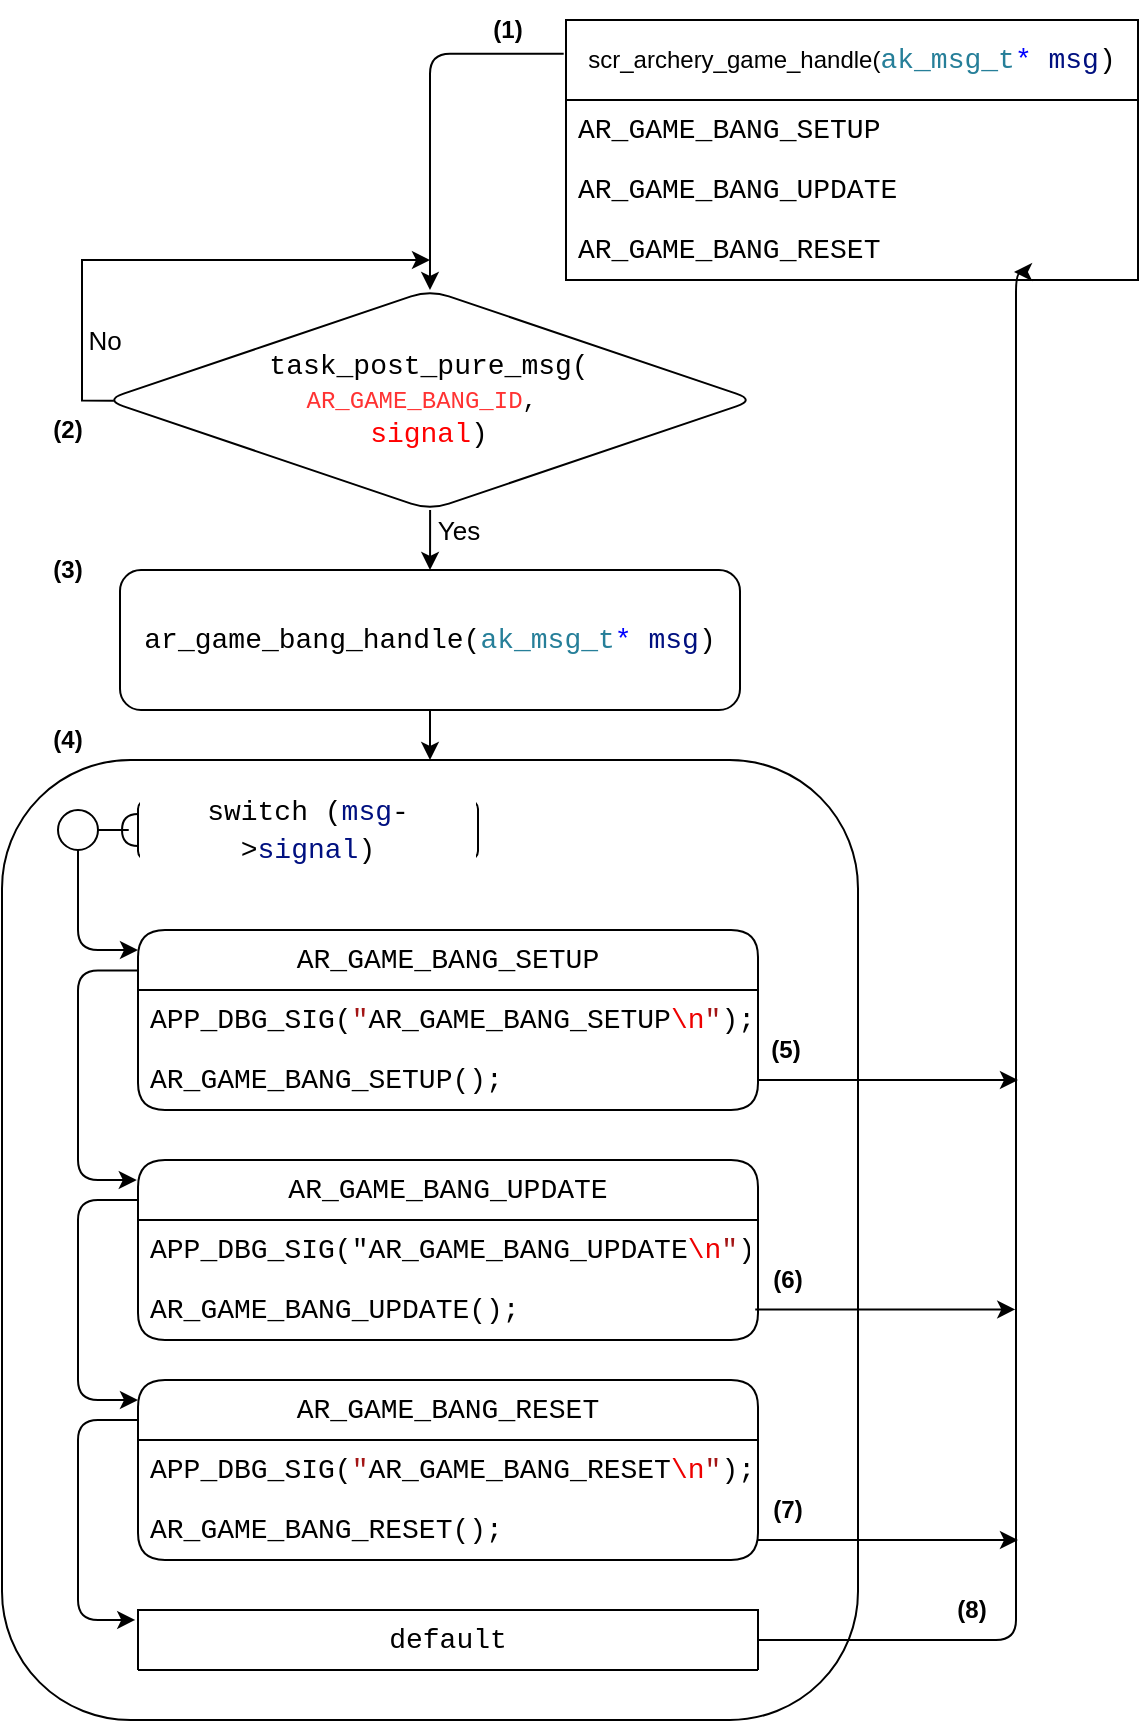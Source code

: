 <mxfile version="21.7.2" type="github" pages="2">
  <diagram name="Page-1" id="xHRpkcf7Uff5HgZ3ALfG">
    <mxGraphModel dx="1221" dy="622" grid="1" gridSize="10" guides="1" tooltips="1" connect="1" arrows="1" fold="1" page="1" pageScale="1" pageWidth="850" pageHeight="1100" math="0" shadow="0">
      <root>
        <mxCell id="0" />
        <mxCell id="1" parent="0" />
        <mxCell id="-6sIfph3jtw78D4HIJ4t-1" value="" style="edgeStyle=orthogonalEdgeStyle;rounded=1;orthogonalLoop=1;jettySize=auto;html=1;" parent="1" source="-6sIfph3jtw78D4HIJ4t-2" target="-6sIfph3jtw78D4HIJ4t-3" edge="1">
          <mxGeometry relative="1" as="geometry" />
        </mxCell>
        <mxCell id="-6sIfph3jtw78D4HIJ4t-2" value="&lt;div style=&quot;background-color: rgb(255, 255, 255); font-family: Consolas, &amp;quot;Courier New&amp;quot;, monospace; font-size: 14px; line-height: 19px;&quot;&gt;ar_game_bang_handle(&lt;span style=&quot;color: #267f99;&quot;&gt;ak_msg_t&lt;/span&gt;&lt;span style=&quot;color: #0000ff;&quot;&gt;*&lt;/span&gt; &lt;span style=&quot;color: #001080;&quot;&gt;msg&lt;/span&gt;)&lt;/div&gt;" style="rounded=1;whiteSpace=wrap;html=1;fontSize=12;glass=0;strokeWidth=1;shadow=0;" parent="1" vertex="1">
          <mxGeometry x="259" y="315" width="310" height="70" as="geometry" />
        </mxCell>
        <mxCell id="-6sIfph3jtw78D4HIJ4t-3" value="" style="rounded=1;whiteSpace=wrap;html=1;fontSize=12;glass=0;strokeWidth=1;shadow=0;" parent="1" vertex="1">
          <mxGeometry x="200" y="410" width="428" height="480" as="geometry" />
        </mxCell>
        <mxCell id="-6sIfph3jtw78D4HIJ4t-4" value="" style="edgeStyle=orthogonalEdgeStyle;rounded=1;orthogonalLoop=1;jettySize=auto;html=1;exitX=0;exitY=0.225;exitDx=0;exitDy=0;exitPerimeter=0;entryX=-0.002;entryY=0.118;entryDx=0;entryDy=0;entryPerimeter=0;" parent="1" source="-6sIfph3jtw78D4HIJ4t-5" target="-6sIfph3jtw78D4HIJ4t-8" edge="1">
          <mxGeometry relative="1" as="geometry">
            <mxPoint x="258" y="665" as="targetPoint" />
            <Array as="points">
              <mxPoint x="238" y="515" />
              <mxPoint x="238" y="620" />
              <mxPoint x="267" y="620" />
            </Array>
          </mxGeometry>
        </mxCell>
        <mxCell id="-6sIfph3jtw78D4HIJ4t-5" value="&lt;div style=&quot;background-color: rgb(255, 255, 255); font-family: Consolas, &amp;quot;Courier New&amp;quot;, monospace; font-size: 14px; line-height: 19px;&quot;&gt;&lt;div style=&quot;line-height: 19px;&quot;&gt;&lt;div style=&quot;line-height: 19px;&quot;&gt;&lt;div style=&quot;line-height: 19px;&quot;&gt;AR_GAME_BANG_SETUP&lt;/div&gt;&lt;/div&gt;&lt;/div&gt;&lt;/div&gt;" style="swimlane;fontStyle=0;childLayout=stackLayout;horizontal=1;startSize=30;horizontalStack=0;resizeParent=1;resizeParentMax=0;resizeLast=0;collapsible=1;marginBottom=0;whiteSpace=wrap;html=1;rounded=1;" parent="1" vertex="1">
          <mxGeometry x="268" y="495" width="310" height="90" as="geometry" />
        </mxCell>
        <mxCell id="-6sIfph3jtw78D4HIJ4t-6" value="&lt;div style=&quot;background-color: rgb(255, 255, 255); font-family: Consolas, &amp;quot;Courier New&amp;quot;, monospace; font-size: 14px; line-height: 19px;&quot;&gt;&lt;div style=&quot;line-height: 19px;&quot;&gt;&lt;div style=&quot;line-height: 19px;&quot;&gt;APP_DBG_SIG(&lt;span style=&quot;color: #a31515;&quot;&gt;&quot;&lt;/span&gt;AR_GAME_BANG_SETUP&lt;span style=&quot;color: rgb(238, 0, 0);&quot;&gt;\n&lt;/span&gt;&lt;span style=&quot;color: rgb(163, 21, 21);&quot;&gt;&quot;&lt;/span&gt;);&lt;br&gt;&lt;/div&gt;&lt;/div&gt;&lt;/div&gt;" style="text;strokeColor=none;fillColor=none;align=left;verticalAlign=middle;spacingLeft=4;spacingRight=4;overflow=hidden;points=[[0,0.5],[1,0.5]];portConstraint=eastwest;rotatable=0;whiteSpace=wrap;html=1;rounded=1;" parent="-6sIfph3jtw78D4HIJ4t-5" vertex="1">
          <mxGeometry y="30" width="310" height="30" as="geometry" />
        </mxCell>
        <mxCell id="-6sIfph3jtw78D4HIJ4t-7" value="&lt;div style=&quot;background-color: rgb(255, 255, 255); font-family: Consolas, &amp;quot;Courier New&amp;quot;, monospace; font-size: 14px; line-height: 19px;&quot;&gt;&lt;div style=&quot;line-height: 19px;&quot;&gt;&lt;div style=&quot;line-height: 19px;&quot;&gt;&lt;div style=&quot;line-height: 19px;&quot;&gt;&lt;div style=&quot;line-height: 19px;&quot;&gt;AR_GAME_BANG_SETUP();&lt;/div&gt;&lt;/div&gt;&lt;/div&gt;&lt;/div&gt;&lt;/div&gt;" style="text;strokeColor=none;fillColor=none;align=left;verticalAlign=middle;spacingLeft=4;spacingRight=4;overflow=hidden;points=[[0,0.5],[1,0.5]];portConstraint=eastwest;rotatable=0;whiteSpace=wrap;html=1;rounded=1;" parent="-6sIfph3jtw78D4HIJ4t-5" vertex="1">
          <mxGeometry y="60" width="310" height="30" as="geometry" />
        </mxCell>
        <mxCell id="-6sIfph3jtw78D4HIJ4t-8" value="&lt;div style=&quot;background-color: rgb(255, 255, 255); font-family: Consolas, &amp;quot;Courier New&amp;quot;, monospace; font-size: 14px; line-height: 19px;&quot;&gt;&lt;div style=&quot;line-height: 19px;&quot;&gt;&lt;div style=&quot;line-height: 19px;&quot;&gt;&lt;div style=&quot;line-height: 19px;&quot;&gt;AR_GAME_BANG_UPDATE&lt;/div&gt;&lt;/div&gt;&lt;/div&gt;&lt;/div&gt;" style="swimlane;fontStyle=0;childLayout=stackLayout;horizontal=1;startSize=30;horizontalStack=0;resizeParent=1;resizeParentMax=0;resizeLast=0;collapsible=1;marginBottom=0;whiteSpace=wrap;html=1;rounded=1;" parent="1" vertex="1">
          <mxGeometry x="268" y="610" width="310" height="90" as="geometry" />
        </mxCell>
        <mxCell id="-6sIfph3jtw78D4HIJ4t-9" value="&lt;div style=&quot;background-color: rgb(255, 255, 255); font-family: Consolas, &amp;quot;Courier New&amp;quot;, monospace; font-size: 14px; line-height: 19px;&quot;&gt;&lt;div style=&quot;line-height: 19px;&quot;&gt;&lt;div style=&quot;line-height: 19px;&quot;&gt;&lt;div style=&quot;line-height: 19px;&quot;&gt;APP_DBG_SIG(&quot;AR_GAME_BANG_UPDATE&lt;span style=&quot;border-color: var(--border-color); color: rgb(238, 0, 0);&quot;&gt;\n&lt;/span&gt;&lt;span style=&quot;border-color: var(--border-color); color: rgb(163, 21, 21);&quot;&gt;&quot;&lt;/span&gt;);&lt;br&gt;&lt;/div&gt;&lt;/div&gt;&lt;/div&gt;&lt;/div&gt;" style="text;strokeColor=none;fillColor=none;align=left;verticalAlign=middle;spacingLeft=4;spacingRight=4;overflow=hidden;points=[[0,0.5],[1,0.5]];portConstraint=eastwest;rotatable=0;whiteSpace=wrap;html=1;rounded=1;" parent="-6sIfph3jtw78D4HIJ4t-8" vertex="1">
          <mxGeometry y="30" width="310" height="30" as="geometry" />
        </mxCell>
        <mxCell id="-6sIfph3jtw78D4HIJ4t-10" value="&lt;div style=&quot;background-color: rgb(255, 255, 255); font-family: Consolas, &amp;quot;Courier New&amp;quot;, monospace; font-size: 14px; line-height: 19px;&quot;&gt;&lt;div style=&quot;line-height: 19px;&quot;&gt;&lt;div style=&quot;line-height: 19px;&quot;&gt;&lt;div style=&quot;line-height: 19px;&quot;&gt;&lt;div style=&quot;line-height: 19px;&quot;&gt;&lt;div style=&quot;line-height: 19px;&quot;&gt;&lt;div style=&quot;line-height: 19px;&quot;&gt;AR_GAME_BANG_UPDATE();&lt;/div&gt;&lt;/div&gt;&lt;/div&gt;&lt;/div&gt;&lt;/div&gt;&lt;/div&gt;&lt;/div&gt;" style="text;strokeColor=none;fillColor=none;align=left;verticalAlign=middle;spacingLeft=4;spacingRight=4;overflow=hidden;points=[[0,0.5],[1,0.5]];portConstraint=eastwest;rotatable=0;whiteSpace=wrap;html=1;rounded=1;" parent="-6sIfph3jtw78D4HIJ4t-8" vertex="1">
          <mxGeometry y="60" width="310" height="30" as="geometry" />
        </mxCell>
        <mxCell id="-6sIfph3jtw78D4HIJ4t-11" value="&lt;div style=&quot;background-color: rgb(255, 255, 255); font-family: Consolas, &amp;quot;Courier New&amp;quot;, monospace; font-size: 14px; line-height: 19px;&quot;&gt;&lt;div style=&quot;line-height: 19px;&quot;&gt;&lt;div style=&quot;line-height: 19px;&quot;&gt;&lt;div style=&quot;line-height: 19px;&quot;&gt;&lt;div style=&quot;line-height: 19px;&quot;&gt;&lt;div style=&quot;line-height: 19px;&quot;&gt;AR_GAME_BANG_RESET&lt;/div&gt;&lt;/div&gt;&lt;/div&gt;&lt;/div&gt;&lt;/div&gt;&lt;/div&gt;" style="swimlane;fontStyle=0;childLayout=stackLayout;horizontal=1;startSize=30;horizontalStack=0;resizeParent=1;resizeParentMax=0;resizeLast=0;collapsible=1;marginBottom=0;whiteSpace=wrap;html=1;rounded=1;" parent="1" vertex="1">
          <mxGeometry x="268" y="720" width="310" height="90" as="geometry" />
        </mxCell>
        <mxCell id="-6sIfph3jtw78D4HIJ4t-12" value="&lt;div style=&quot;background-color: rgb(255, 255, 255); font-family: Consolas, &amp;quot;Courier New&amp;quot;, monospace; font-size: 14px; line-height: 19px;&quot;&gt;&lt;div style=&quot;line-height: 19px;&quot;&gt;&lt;div style=&quot;line-height: 19px;&quot;&gt;&lt;div style=&quot;line-height: 19px;&quot;&gt;APP_DBG_SIG(&lt;span style=&quot;color: #a31515;&quot;&gt;&quot;&lt;/span&gt;AR_GAME_BANG_RESET&lt;span style=&quot;color: rgb(238, 0, 0);&quot;&gt;\n&lt;/span&gt;&lt;span style=&quot;color: rgb(163, 21, 21);&quot;&gt;&quot;&lt;/span&gt;);&lt;br&gt;&lt;/div&gt;&lt;/div&gt;&lt;/div&gt;&lt;/div&gt;" style="text;strokeColor=none;fillColor=none;align=left;verticalAlign=middle;spacingLeft=4;spacingRight=4;overflow=hidden;points=[[0,0.5],[1,0.5]];portConstraint=eastwest;rotatable=0;whiteSpace=wrap;html=1;rounded=1;" parent="-6sIfph3jtw78D4HIJ4t-11" vertex="1">
          <mxGeometry y="30" width="310" height="30" as="geometry" />
        </mxCell>
        <mxCell id="-6sIfph3jtw78D4HIJ4t-13" value="&lt;div style=&quot;background-color: rgb(255, 255, 255); font-family: Consolas, &amp;quot;Courier New&amp;quot;, monospace; font-size: 14px; line-height: 19px;&quot;&gt;&lt;div style=&quot;line-height: 19px;&quot;&gt;&lt;div style=&quot;line-height: 19px;&quot;&gt;&lt;div style=&quot;line-height: 19px;&quot;&gt;&lt;div style=&quot;line-height: 19px;&quot;&gt;AR_GAME_BANG_RESET();&lt;/div&gt;&lt;/div&gt;&lt;/div&gt;&lt;/div&gt;&lt;/div&gt;" style="text;strokeColor=none;fillColor=none;align=left;verticalAlign=middle;spacingLeft=4;spacingRight=4;overflow=hidden;points=[[0,0.5],[1,0.5]];portConstraint=eastwest;rotatable=0;whiteSpace=wrap;html=1;rounded=1;" parent="-6sIfph3jtw78D4HIJ4t-11" vertex="1">
          <mxGeometry y="60" width="310" height="30" as="geometry" />
        </mxCell>
        <mxCell id="-6sIfph3jtw78D4HIJ4t-17" value="" style="edgeStyle=orthogonalEdgeStyle;rounded=1;orthogonalLoop=1;jettySize=auto;html=1;" parent="1" source="-6sIfph3jtw78D4HIJ4t-33" target="-6sIfph3jtw78D4HIJ4t-2" edge="1">
          <mxGeometry relative="1" as="geometry" />
        </mxCell>
        <mxCell id="-6sIfph3jtw78D4HIJ4t-18" value="&lt;font style=&quot;font-size: 13px;&quot;&gt;Yes&lt;/font&gt;" style="edgeLabel;html=1;align=center;verticalAlign=middle;resizable=0;points=[];rounded=1;" parent="-6sIfph3jtw78D4HIJ4t-17" vertex="1" connectable="0">
          <mxGeometry x="-0.072" y="1" relative="1" as="geometry">
            <mxPoint x="13" y="-4" as="offset" />
          </mxGeometry>
        </mxCell>
        <mxCell id="-6sIfph3jtw78D4HIJ4t-19" value="" style="edgeStyle=orthogonalEdgeStyle;rounded=1;orthogonalLoop=1;jettySize=auto;html=1;endArrow=halfCircle;endFill=0;" parent="1" source="-6sIfph3jtw78D4HIJ4t-21" target="-6sIfph3jtw78D4HIJ4t-22" edge="1">
          <mxGeometry relative="1" as="geometry" />
        </mxCell>
        <mxCell id="-6sIfph3jtw78D4HIJ4t-20" value="" style="edgeStyle=orthogonalEdgeStyle;rounded=1;orthogonalLoop=1;jettySize=auto;html=1;" parent="1" source="-6sIfph3jtw78D4HIJ4t-21" edge="1">
          <mxGeometry relative="1" as="geometry">
            <mxPoint x="268" y="505" as="targetPoint" />
            <Array as="points">
              <mxPoint x="238" y="505" />
            </Array>
          </mxGeometry>
        </mxCell>
        <mxCell id="-6sIfph3jtw78D4HIJ4t-21" value="" style="ellipse;whiteSpace=wrap;html=1;rounded=1;" parent="1" vertex="1">
          <mxGeometry x="228" y="435" width="20" height="20" as="geometry" />
        </mxCell>
        <mxCell id="-6sIfph3jtw78D4HIJ4t-22" value="&lt;div style=&quot;background-color: rgb(255, 255, 255); font-family: Consolas, &amp;quot;Courier New&amp;quot;, monospace; font-size: 14px; line-height: 19px;&quot;&gt;switch (&lt;span style=&quot;color: #001080;&quot;&gt;msg&lt;/span&gt;-&amp;gt;&lt;font color=&quot;#001080&quot;&gt;signal&lt;/font&gt;)&lt;/div&gt;" style="whiteSpace=wrap;html=1;rounded=1;" parent="1" vertex="1">
          <mxGeometry x="268" y="430" width="170" height="30" as="geometry" />
        </mxCell>
        <mxCell id="-6sIfph3jtw78D4HIJ4t-23" value="" style="edgeStyle=orthogonalEdgeStyle;rounded=1;orthogonalLoop=1;jettySize=auto;html=1;entryX=0;entryY=0.116;entryDx=0;entryDy=0;entryPerimeter=0;" parent="1" target="-6sIfph3jtw78D4HIJ4t-11" edge="1">
          <mxGeometry relative="1" as="geometry">
            <mxPoint x="268" y="630" as="sourcePoint" />
            <mxPoint x="248" y="735" as="targetPoint" />
            <Array as="points">
              <mxPoint x="238" y="630" />
              <mxPoint x="238" y="730" />
              <mxPoint x="268" y="730" />
            </Array>
          </mxGeometry>
        </mxCell>
        <mxCell id="-6sIfph3jtw78D4HIJ4t-24" value="" style="edgeStyle=orthogonalEdgeStyle;rounded=1;orthogonalLoop=1;jettySize=auto;html=1;entryX=0;entryY=0.111;entryDx=0;entryDy=0;entryPerimeter=0;exitX=0;exitY=0.222;exitDx=0;exitDy=0;exitPerimeter=0;" parent="1" source="-6sIfph3jtw78D4HIJ4t-11" edge="1">
          <mxGeometry relative="1" as="geometry">
            <mxPoint x="258" y="745" as="sourcePoint" />
            <mxPoint x="266.62" y="839.99" as="targetPoint" />
            <Array as="points">
              <mxPoint x="238" y="740" />
              <mxPoint x="238" y="840" />
            </Array>
          </mxGeometry>
        </mxCell>
        <mxCell id="-6sIfph3jtw78D4HIJ4t-26" value="" style="edgeStyle=orthogonalEdgeStyle;rounded=1;orthogonalLoop=1;jettySize=auto;html=1;" parent="1" source="-6sIfph3jtw78D4HIJ4t-27" edge="1">
          <mxGeometry relative="1" as="geometry">
            <mxPoint x="706" y="166" as="targetPoint" />
            <Array as="points">
              <mxPoint x="707" y="850" />
              <mxPoint x="707" y="166" />
            </Array>
          </mxGeometry>
        </mxCell>
        <mxCell id="-6sIfph3jtw78D4HIJ4t-27" value="&lt;div style=&quot;background-color: rgb(255, 255, 255); font-family: Consolas, &amp;quot;Courier New&amp;quot;, monospace; font-size: 14px; line-height: 19px;&quot;&gt;&lt;div style=&quot;line-height: 19px;&quot;&gt;&lt;div style=&quot;line-height: 19px;&quot;&gt;&lt;div style=&quot;line-height: 19px;&quot;&gt;&lt;div style=&quot;line-height: 19px;&quot;&gt;default&lt;/div&gt;&lt;/div&gt;&lt;/div&gt;&lt;/div&gt;&lt;/div&gt;" style="swimlane;fontStyle=0;childLayout=stackLayout;horizontal=1;startSize=30;horizontalStack=0;resizeParent=1;resizeParentMax=0;resizeLast=0;collapsible=1;marginBottom=0;whiteSpace=wrap;html=1;rounded=1;" parent="1" vertex="1">
          <mxGeometry x="268" y="835" width="310" height="30" as="geometry" />
        </mxCell>
        <mxCell id="-6sIfph3jtw78D4HIJ4t-28" value="" style="edgeStyle=orthogonalEdgeStyle;rounded=1;orthogonalLoop=1;jettySize=auto;html=1;entryX=0.5;entryY=0;entryDx=0;entryDy=0;exitX=-0.004;exitY=0.13;exitDx=0;exitDy=0;exitPerimeter=0;" parent="1" source="-6sIfph3jtw78D4HIJ4t-42" target="-6sIfph3jtw78D4HIJ4t-33" edge="1">
          <mxGeometry relative="1" as="geometry">
            <mxPoint x="414" y="185" as="targetPoint" />
            <Array as="points">
              <mxPoint x="414" y="57" />
            </Array>
            <mxPoint x="482.0" y="135" as="sourcePoint" />
          </mxGeometry>
        </mxCell>
        <mxCell id="-6sIfph3jtw78D4HIJ4t-30" value="" style="edgeStyle=orthogonalEdgeStyle;rounded=1;orthogonalLoop=1;jettySize=auto;html=1;" parent="1" edge="1">
          <mxGeometry relative="1" as="geometry">
            <mxPoint x="578" y="800" as="sourcePoint" />
            <mxPoint x="708" y="800" as="targetPoint" />
          </mxGeometry>
        </mxCell>
        <mxCell id="-6sIfph3jtw78D4HIJ4t-31" value="" style="edgeStyle=orthogonalEdgeStyle;rounded=1;orthogonalLoop=1;jettySize=auto;html=1;" parent="1" edge="1">
          <mxGeometry relative="1" as="geometry">
            <mxPoint x="576.62" y="684.7" as="sourcePoint" />
            <mxPoint x="706.62" y="684.7" as="targetPoint" />
          </mxGeometry>
        </mxCell>
        <mxCell id="-6sIfph3jtw78D4HIJ4t-32" value="" style="edgeStyle=orthogonalEdgeStyle;rounded=1;orthogonalLoop=1;jettySize=auto;html=1;" parent="1" edge="1">
          <mxGeometry relative="1" as="geometry">
            <mxPoint x="578" y="570" as="sourcePoint" />
            <mxPoint x="708" y="570" as="targetPoint" />
          </mxGeometry>
        </mxCell>
        <mxCell id="9JIdeTizDSZwDx-kKCjr-2" value="" style="edgeStyle=orthogonalEdgeStyle;rounded=0;orthogonalLoop=1;jettySize=auto;html=1;exitX=0.014;exitY=0.503;exitDx=0;exitDy=0;exitPerimeter=0;" parent="1" source="-6sIfph3jtw78D4HIJ4t-33" edge="1">
          <mxGeometry relative="1" as="geometry">
            <mxPoint x="414" y="160" as="targetPoint" />
            <Array as="points">
              <mxPoint x="240" y="230" />
              <mxPoint x="240" y="160" />
            </Array>
          </mxGeometry>
        </mxCell>
        <mxCell id="9JIdeTizDSZwDx-kKCjr-3" value="&lt;font style=&quot;font-size: 13px;&quot;&gt;No&lt;/font&gt;" style="edgeLabel;html=1;align=center;verticalAlign=middle;resizable=0;points=[];" parent="9JIdeTizDSZwDx-kKCjr-2" vertex="1" connectable="0">
          <mxGeometry x="-0.696" y="-1" relative="1" as="geometry">
            <mxPoint x="10" y="-7" as="offset" />
          </mxGeometry>
        </mxCell>
        <mxCell id="-6sIfph3jtw78D4HIJ4t-33" value="&lt;div style=&quot;background-color: rgb(255, 255, 255); font-family: Consolas, &amp;quot;Courier New&amp;quot;, monospace; font-size: 14px; line-height: 19px;&quot;&gt;task_post_pure_msg(&lt;/div&gt;&lt;span style=&quot;background-color: rgb(255, 255, 255);&quot;&gt;&lt;font face=&quot;Consolas, Courier New, monospace&quot; color=&quot;#ff3333&quot;&gt;AR_GAME_BANG_ID&lt;/font&gt;&lt;font face=&quot;Consolas, Courier New, monospace&quot;&gt;,&amp;nbsp;&lt;/font&gt;&lt;/span&gt;&lt;font face=&quot;Consolas, Courier New, monospace&quot; color=&quot;#ff3333&quot;&gt;&lt;br&gt;&lt;/font&gt;&lt;div style=&quot;background-color: rgb(255, 255, 255); font-family: Consolas, &amp;quot;Courier New&amp;quot;, monospace; font-size: 14px; line-height: 19px;&quot;&gt;&lt;font color=&quot;#ff0000&quot;&gt;signal&lt;/font&gt;)&lt;/div&gt;" style="rhombus;whiteSpace=wrap;html=1;rounded=1;" parent="1" vertex="1">
          <mxGeometry x="251.37" y="175" width="325.25" height="110" as="geometry" />
        </mxCell>
        <mxCell id="-6sIfph3jtw78D4HIJ4t-35" value="&lt;b&gt;(1)&lt;/b&gt;" style="text;html=1;strokeColor=none;fillColor=none;align=center;verticalAlign=middle;whiteSpace=wrap;rounded=0;" parent="1" vertex="1">
          <mxGeometry x="438" y="30" width="30" height="30" as="geometry" />
        </mxCell>
        <mxCell id="-6sIfph3jtw78D4HIJ4t-36" value="&lt;b&gt;(2)&lt;/b&gt;" style="text;html=1;strokeColor=none;fillColor=none;align=center;verticalAlign=middle;whiteSpace=wrap;rounded=0;" parent="1" vertex="1">
          <mxGeometry x="218" y="230" width="30" height="30" as="geometry" />
        </mxCell>
        <mxCell id="-6sIfph3jtw78D4HIJ4t-37" value="&lt;b&gt;(5)&lt;/b&gt;" style="text;html=1;strokeColor=none;fillColor=none;align=center;verticalAlign=middle;whiteSpace=wrap;rounded=0;" parent="1" vertex="1">
          <mxGeometry x="576.62" y="540" width="30" height="30" as="geometry" />
        </mxCell>
        <mxCell id="-6sIfph3jtw78D4HIJ4t-38" value="&lt;b&gt;(6)&lt;/b&gt;" style="text;html=1;strokeColor=none;fillColor=none;align=center;verticalAlign=middle;whiteSpace=wrap;rounded=0;" parent="1" vertex="1">
          <mxGeometry x="578" y="650" width="30" height="40" as="geometry" />
        </mxCell>
        <mxCell id="-6sIfph3jtw78D4HIJ4t-39" value="&lt;b&gt;(7)&lt;/b&gt;" style="text;html=1;strokeColor=none;fillColor=none;align=center;verticalAlign=middle;whiteSpace=wrap;rounded=0;" parent="1" vertex="1">
          <mxGeometry x="578" y="770" width="30" height="30" as="geometry" />
        </mxCell>
        <mxCell id="-6sIfph3jtw78D4HIJ4t-41" value="&lt;b&gt;(8)&lt;/b&gt;" style="text;html=1;strokeColor=none;fillColor=none;align=center;verticalAlign=middle;whiteSpace=wrap;rounded=0;" parent="1" vertex="1">
          <mxGeometry x="670" y="820" width="30" height="30" as="geometry" />
        </mxCell>
        <mxCell id="-6sIfph3jtw78D4HIJ4t-42" value="scr_archery_game_handle(&lt;span style=&quot;border-color: var(--border-color); font-family: Consolas, &amp;quot;Courier New&amp;quot;, monospace; font-size: 14px; color: rgb(38, 127, 153);&quot;&gt;ak_msg_t&lt;/span&gt;&lt;span style=&quot;border-color: var(--border-color); font-family: Consolas, &amp;quot;Courier New&amp;quot;, monospace; font-size: 14px; color: rgb(0, 0, 255);&quot;&gt;*&lt;/span&gt;&lt;span style=&quot;font-family: Consolas, &amp;quot;Courier New&amp;quot;, monospace; font-size: 14px; background-color: rgb(255, 255, 255);&quot;&gt;&amp;nbsp;&lt;/span&gt;&lt;span style=&quot;border-color: var(--border-color); font-family: Consolas, &amp;quot;Courier New&amp;quot;, monospace; font-size: 14px; color: rgb(0, 16, 128);&quot;&gt;msg&lt;/span&gt;&lt;span style=&quot;font-family: Consolas, &amp;quot;Courier New&amp;quot;, monospace; font-size: 14px; background-color: rgb(255, 255, 255);&quot;&gt;)&lt;/span&gt;" style="swimlane;fontStyle=0;childLayout=stackLayout;horizontal=1;startSize=40;horizontalStack=0;resizeParent=1;resizeParentMax=0;resizeLast=0;collapsible=1;marginBottom=0;whiteSpace=wrap;html=1;" parent="1" vertex="1">
          <mxGeometry x="482" y="40" width="286" height="130" as="geometry" />
        </mxCell>
        <mxCell id="-6sIfph3jtw78D4HIJ4t-43" value="&lt;div style=&quot;background-color: rgb(255, 255, 255); font-family: Consolas, &amp;quot;Courier New&amp;quot;, monospace; font-size: 14px; line-height: 19px;&quot;&gt;&lt;div style=&quot;line-height: 19px;&quot;&gt;&lt;div style=&quot;line-height: 19px;&quot;&gt;AR_GAME_BANG_SETUP&lt;/div&gt;&lt;/div&gt;&lt;/div&gt;" style="text;strokeColor=none;fillColor=none;align=left;verticalAlign=middle;spacingLeft=4;spacingRight=4;overflow=hidden;points=[[0,0.5],[1,0.5]];portConstraint=eastwest;rotatable=0;whiteSpace=wrap;html=1;" parent="-6sIfph3jtw78D4HIJ4t-42" vertex="1">
          <mxGeometry y="40" width="286" height="30" as="geometry" />
        </mxCell>
        <mxCell id="-6sIfph3jtw78D4HIJ4t-44" value="&lt;div style=&quot;background-color: rgb(255, 255, 255); font-family: Consolas, &amp;quot;Courier New&amp;quot;, monospace; font-size: 14px; line-height: 19px;&quot;&gt;&lt;div style=&quot;line-height: 19px;&quot;&gt;&lt;div style=&quot;line-height: 19px;&quot;&gt;AR_GAME_BANG_UPDATE&lt;/div&gt;&lt;/div&gt;&lt;/div&gt;" style="text;strokeColor=none;fillColor=none;align=left;verticalAlign=middle;spacingLeft=4;spacingRight=4;overflow=hidden;points=[[0,0.5],[1,0.5]];portConstraint=eastwest;rotatable=0;whiteSpace=wrap;html=1;" parent="-6sIfph3jtw78D4HIJ4t-42" vertex="1">
          <mxGeometry y="70" width="286" height="30" as="geometry" />
        </mxCell>
        <mxCell id="-6sIfph3jtw78D4HIJ4t-45" value="&lt;div style=&quot;background-color: rgb(255, 255, 255); font-family: Consolas, &amp;quot;Courier New&amp;quot;, monospace; font-size: 14px; line-height: 19px;&quot;&gt;&lt;div style=&quot;line-height: 19px;&quot;&gt;&lt;div style=&quot;line-height: 19px;&quot;&gt;AR_GAME_BANG_RESET&lt;/div&gt;&lt;/div&gt;&lt;/div&gt;" style="text;strokeColor=none;fillColor=none;align=left;verticalAlign=middle;spacingLeft=4;spacingRight=4;overflow=hidden;points=[[0,0.5],[1,0.5]];portConstraint=eastwest;rotatable=0;whiteSpace=wrap;html=1;" parent="-6sIfph3jtw78D4HIJ4t-42" vertex="1">
          <mxGeometry y="100" width="286" height="30" as="geometry" />
        </mxCell>
        <mxCell id="-6sIfph3jtw78D4HIJ4t-49" value="&lt;b&gt;(3)&lt;/b&gt;" style="text;html=1;strokeColor=none;fillColor=none;align=center;verticalAlign=middle;whiteSpace=wrap;rounded=0;" parent="1" vertex="1">
          <mxGeometry x="218" y="300" width="30" height="30" as="geometry" />
        </mxCell>
        <mxCell id="-6sIfph3jtw78D4HIJ4t-50" value="&lt;b&gt;(4)&lt;/b&gt;" style="text;html=1;strokeColor=none;fillColor=none;align=center;verticalAlign=middle;whiteSpace=wrap;rounded=0;" parent="1" vertex="1">
          <mxGeometry x="218" y="385" width="30" height="30" as="geometry" />
        </mxCell>
      </root>
    </mxGraphModel>
  </diagram>
  <diagram id="lXYzbQ0ZiLitJwI8jhkV" name="Page-2">
    <mxGraphModel dx="1062" dy="541" grid="1" gridSize="10" guides="1" tooltips="1" connect="1" arrows="1" fold="1" page="1" pageScale="1" pageWidth="850" pageHeight="1100" math="0" shadow="0">
      <root>
        <mxCell id="0" />
        <mxCell id="1" parent="0" />
        <mxCell id="F0FLhUqB4uhM1HBdTK7A-1" value="Screen" style="rounded=1;whiteSpace=wrap;html=1;" parent="1" vertex="1">
          <mxGeometry x="399" y="80" width="80" height="40" as="geometry" />
        </mxCell>
        <mxCell id="F0FLhUqB4uhM1HBdTK7A-2" value="Meteoroid" style="rounded=1;whiteSpace=wrap;html=1;" parent="1" vertex="1">
          <mxGeometry x="79" y="80" width="80" height="40" as="geometry" />
        </mxCell>
        <mxCell id="F0FLhUqB4uhM1HBdTK7A-3" value="Bang" style="rounded=1;whiteSpace=wrap;html=1;" parent="1" vertex="1">
          <mxGeometry x="599" y="80" width="80" height="40" as="geometry" />
        </mxCell>
        <mxCell id="F0FLhUqB4uhM1HBdTK7A-6" value="" style="endArrow=none;dashed=1;html=1;rounded=0;entryX=0.5;entryY=1;entryDx=0;entryDy=0;" parent="1" source="F0FLhUqB4uhM1HBdTK7A-12" target="F0FLhUqB4uhM1HBdTK7A-3" edge="1">
          <mxGeometry width="50" height="50" relative="1" as="geometry">
            <mxPoint x="639" y="490" as="sourcePoint" />
            <mxPoint x="639" y="130" as="targetPoint" />
          </mxGeometry>
        </mxCell>
        <mxCell id="F0FLhUqB4uhM1HBdTK7A-7" value="" style="edgeStyle=orthogonalEdgeStyle;rounded=0;orthogonalLoop=1;jettySize=auto;html=1;entryX=0;entryY=0;entryDx=0;entryDy=0;" parent="1" target="F0FLhUqB4uhM1HBdTK7A-12" edge="1">
          <mxGeometry relative="1" as="geometry">
            <mxPoint x="444.11" y="160" as="sourcePoint" />
            <mxPoint x="529.11" y="310.0" as="targetPoint" />
            <Array as="points">
              <mxPoint x="489.11" y="160" />
              <mxPoint x="489.11" y="160" />
            </Array>
          </mxGeometry>
        </mxCell>
        <mxCell id="F0FLhUqB4uhM1HBdTK7A-8" value="AR_GAME_BANG_SETUP" style="edgeLabel;html=1;align=center;verticalAlign=middle;resizable=0;points=[];" parent="F0FLhUqB4uhM1HBdTK7A-7" vertex="1" connectable="0">
          <mxGeometry x="-0.034" y="-2" relative="1" as="geometry">
            <mxPoint x="8" y="-12" as="offset" />
          </mxGeometry>
        </mxCell>
        <mxCell id="F0FLhUqB4uhM1HBdTK7A-10" value="" style="endArrow=none;dashed=1;html=1;rounded=0;entryX=0.5;entryY=1;entryDx=0;entryDy=0;exitX=0.5;exitY=0;exitDx=0;exitDy=0;" parent="1" target="F0FLhUqB4uhM1HBdTK7A-12" edge="1" source="F0FLhUqB4uhM1HBdTK7A-38">
          <mxGeometry width="50" height="50" relative="1" as="geometry">
            <mxPoint x="639" y="480" as="sourcePoint" />
            <mxPoint x="639" y="120" as="targetPoint" />
          </mxGeometry>
        </mxCell>
        <mxCell id="F0FLhUqB4uhM1HBdTK7A-12" value="" style="rounded=0;whiteSpace=wrap;html=1;" parent="1" vertex="1">
          <mxGeometry x="634.11" y="160" width="10" height="20" as="geometry" />
        </mxCell>
        <mxCell id="F0FLhUqB4uhM1HBdTK7A-13" value="" style="endArrow=none;dashed=1;html=1;rounded=0;entryX=0.5;entryY=1;entryDx=0;entryDy=0;" parent="1" target="F0FLhUqB4uhM1HBdTK7A-14" edge="1">
          <mxGeometry width="50" height="50" relative="1" as="geometry">
            <mxPoint x="119" y="560" as="sourcePoint" />
            <mxPoint x="119" y="120" as="targetPoint" />
          </mxGeometry>
        </mxCell>
        <mxCell id="-0xJQSBhnzSiNZQIczCA-58" value="" style="edgeStyle=orthogonalEdgeStyle;rounded=0;orthogonalLoop=1;jettySize=auto;html=1;entryX=1;entryY=0.75;entryDx=0;entryDy=0;" edge="1" parent="1" source="F0FLhUqB4uhM1HBdTK7A-14" target="F0FLhUqB4uhM1HBdTK7A-14">
          <mxGeometry relative="1" as="geometry">
            <Array as="points">
              <mxPoint x="139" y="240" />
              <mxPoint x="139" y="270" />
            </Array>
          </mxGeometry>
        </mxCell>
        <mxCell id="F0FLhUqB4uhM1HBdTK7A-14" value="" style="rounded=0;whiteSpace=wrap;html=1;" parent="1" vertex="1">
          <mxGeometry x="114" y="239" width="10" height="41" as="geometry" />
        </mxCell>
        <mxCell id="F0FLhUqB4uhM1HBdTK7A-15" value="" style="edgeStyle=orthogonalEdgeStyle;rounded=0;orthogonalLoop=1;jettySize=auto;html=1;entryX=0;entryY=0;entryDx=0;entryDy=0;exitX=0.989;exitY=0.265;exitDx=0;exitDy=0;exitPerimeter=0;" parent="1" target="F0FLhUqB4uhM1HBdTK7A-18" edge="1">
          <mxGeometry relative="1" as="geometry">
            <mxPoint x="444.0" y="260.1" as="sourcePoint" />
            <mxPoint x="529.11" y="410.0" as="targetPoint" />
            <Array as="points">
              <mxPoint x="489.11" y="260" />
            </Array>
          </mxGeometry>
        </mxCell>
        <mxCell id="F0FLhUqB4uhM1HBdTK7A-16" value="AR_GAME_BANG_UPDATE" style="edgeLabel;html=1;align=center;verticalAlign=middle;resizable=0;points=[];" parent="F0FLhUqB4uhM1HBdTK7A-15" vertex="1" connectable="0">
          <mxGeometry x="-0.034" y="-2" relative="1" as="geometry">
            <mxPoint x="8" y="-12" as="offset" />
          </mxGeometry>
        </mxCell>
        <mxCell id="F0FLhUqB4uhM1HBdTK7A-18" value="" style="rounded=0;whiteSpace=wrap;html=1;" parent="1" vertex="1">
          <mxGeometry x="634.11" y="260" width="10" height="10" as="geometry" />
        </mxCell>
        <mxCell id="F0FLhUqB4uhM1HBdTK7A-19" value="" style="edgeStyle=orthogonalEdgeStyle;rounded=0;orthogonalLoop=1;jettySize=auto;html=1;entryX=0;entryY=0;entryDx=0;entryDy=0;exitX=0.989;exitY=0.265;exitDx=0;exitDy=0;exitPerimeter=0;" parent="1" edge="1">
          <mxGeometry relative="1" as="geometry">
            <mxPoint x="444.11" y="460" as="sourcePoint" />
            <mxPoint x="634.11" y="460" as="targetPoint" />
            <Array as="points">
              <mxPoint x="489.11" y="460" />
            </Array>
          </mxGeometry>
        </mxCell>
        <mxCell id="F0FLhUqB4uhM1HBdTK7A-20" value="AR_GAME_BANG_UPDATE" style="edgeLabel;html=1;align=center;verticalAlign=middle;resizable=0;points=[];" parent="F0FLhUqB4uhM1HBdTK7A-19" vertex="1" connectable="0">
          <mxGeometry x="-0.034" y="-2" relative="1" as="geometry">
            <mxPoint x="8" y="-12" as="offset" />
          </mxGeometry>
        </mxCell>
        <mxCell id="F0FLhUqB4uhM1HBdTK7A-22" value="" style="rounded=0;whiteSpace=wrap;html=1;" parent="1" vertex="1">
          <mxGeometry x="634.11" y="460" width="10" height="20" as="geometry" />
        </mxCell>
        <mxCell id="F0FLhUqB4uhM1HBdTK7A-28" value="" style="edgeStyle=orthogonalEdgeStyle;rounded=0;orthogonalLoop=1;jettySize=auto;html=1;entryX=0;entryY=0;entryDx=0;entryDy=0;exitX=0.989;exitY=0.265;exitDx=0;exitDy=0;exitPerimeter=0;" parent="1" edge="1">
          <mxGeometry relative="1" as="geometry">
            <mxPoint x="444.0" y="340.04" as="sourcePoint" />
            <mxPoint x="634.11" y="339.94" as="targetPoint" />
            <Array as="points">
              <mxPoint x="489.11" y="339.94" />
            </Array>
          </mxGeometry>
        </mxCell>
        <mxCell id="F0FLhUqB4uhM1HBdTK7A-29" value="AR_GAME_BANG_UPDATE" style="edgeLabel;html=1;align=center;verticalAlign=middle;resizable=0;points=[];" parent="F0FLhUqB4uhM1HBdTK7A-28" vertex="1" connectable="0">
          <mxGeometry x="-0.034" y="-2" relative="1" as="geometry">
            <mxPoint x="8" y="-12" as="offset" />
          </mxGeometry>
        </mxCell>
        <mxCell id="F0FLhUqB4uhM1HBdTK7A-35" value="" style="edgeStyle=orthogonalEdgeStyle;rounded=0;orthogonalLoop=1;jettySize=auto;html=1;entryX=0;entryY=0;entryDx=0;entryDy=0;exitX=0.989;exitY=0.265;exitDx=0;exitDy=0;exitPerimeter=0;" parent="1" target="F0FLhUqB4uhM1HBdTK7A-38" edge="1">
          <mxGeometry relative="1" as="geometry">
            <mxPoint x="444.11" y="538" as="sourcePoint" />
            <mxPoint x="529.11" y="688.0" as="targetPoint" />
            <Array as="points">
              <mxPoint x="489.11" y="538" />
            </Array>
          </mxGeometry>
        </mxCell>
        <mxCell id="F0FLhUqB4uhM1HBdTK7A-36" value="AR_GAME_BANG_RESET" style="edgeLabel;html=1;align=center;verticalAlign=middle;resizable=0;points=[];" parent="F0FLhUqB4uhM1HBdTK7A-35" vertex="1" connectable="0">
          <mxGeometry x="-0.034" y="-2" relative="1" as="geometry">
            <mxPoint x="8" y="-12" as="offset" />
          </mxGeometry>
        </mxCell>
        <mxCell id="F0FLhUqB4uhM1HBdTK7A-38" value="" style="rounded=0;whiteSpace=wrap;html=1;" parent="1" vertex="1">
          <mxGeometry x="634.11" y="538" width="10" height="22" as="geometry" />
        </mxCell>
        <mxCell id="F0FLhUqB4uhM1HBdTK7A-40" value="Setup thuộc tính&amp;nbsp;&lt;br&gt;ban đầu" style="shape=callout;whiteSpace=wrap;html=1;perimeter=calloutPerimeter;position2=0;base=22;size=10;position=0.17;" parent="1" vertex="1">
          <mxGeometry x="649" y="130" width="130" height="40" as="geometry" />
        </mxCell>
        <mxCell id="F0FLhUqB4uhM1HBdTK7A-43" value="Cập nhật hoạt ảnh nổ lần 1" style="shape=callout;whiteSpace=wrap;html=1;perimeter=calloutPerimeter;position2=0;base=22;size=10;position=0.17;" parent="1" vertex="1">
          <mxGeometry x="649" y="315" width="130" height="40" as="geometry" />
        </mxCell>
        <mxCell id="F0FLhUqB4uhM1HBdTK7A-44" value="Cập nhật hoạt ảnh nổ lần 2" style="shape=callout;whiteSpace=wrap;html=1;perimeter=calloutPerimeter;position2=0;base=22;size=10;position=0.17;" parent="1" vertex="1">
          <mxGeometry x="649" y="365" width="130" height="40" as="geometry" />
        </mxCell>
        <mxCell id="F0FLhUqB4uhM1HBdTK7A-45" value="Cập nhật hoạt ảnh nổ lần 3 rồi reset cho lần tiếp theo" style="shape=callout;whiteSpace=wrap;html=1;perimeter=calloutPerimeter;position2=0;base=22;size=10;position=0.17;" parent="1" vertex="1">
          <mxGeometry x="649" y="415" width="130" height="60" as="geometry" />
        </mxCell>
        <mxCell id="F0FLhUqB4uhM1HBdTK7A-46" value="Reset thuộc tính" style="shape=callout;whiteSpace=wrap;html=1;perimeter=calloutPerimeter;position2=0;base=22;size=10;position=0.17;" parent="1" vertex="1">
          <mxGeometry x="649" y="508" width="130" height="40" as="geometry" />
        </mxCell>
        <mxCell id="F0FLhUqB4uhM1HBdTK7A-50" value="" style="edgeStyle=orthogonalEdgeStyle;rounded=0;orthogonalLoop=1;jettySize=auto;html=1;entryX=0;entryY=0;entryDx=0;entryDy=0;exitX=0.989;exitY=0.265;exitDx=0;exitDy=0;exitPerimeter=0;" parent="1" edge="1">
          <mxGeometry relative="1" as="geometry">
            <mxPoint x="444.0" y="399.65" as="sourcePoint" />
            <mxPoint x="634.11" y="399.55" as="targetPoint" />
            <Array as="points">
              <mxPoint x="489.11" y="399.55" />
            </Array>
          </mxGeometry>
        </mxCell>
        <mxCell id="F0FLhUqB4uhM1HBdTK7A-51" value="AR_GAME_BANG_UPDATE" style="edgeLabel;html=1;align=center;verticalAlign=middle;resizable=0;points=[];" parent="F0FLhUqB4uhM1HBdTK7A-50" vertex="1" connectable="0">
          <mxGeometry x="-0.034" y="-2" relative="1" as="geometry">
            <mxPoint x="8" y="-12" as="offset" />
          </mxGeometry>
        </mxCell>
        <mxCell id="-0xJQSBhnzSiNZQIczCA-24" value="" style="endArrow=none;dashed=1;html=1;rounded=0;entryX=0.5;entryY=1;entryDx=0;entryDy=0;" edge="1" parent="1" source="-0xJQSBhnzSiNZQIczCA-30" target="F0FLhUqB4uhM1HBdTK7A-1">
          <mxGeometry width="50" height="50" relative="1" as="geometry">
            <mxPoint x="439" y="480.03" as="sourcePoint" />
            <mxPoint x="439" y="120.03" as="targetPoint" />
          </mxGeometry>
        </mxCell>
        <mxCell id="-0xJQSBhnzSiNZQIczCA-25" value="" style="edgeStyle=orthogonalEdgeStyle;rounded=0;orthogonalLoop=1;jettySize=auto;html=1;" edge="1" parent="1" source="-0xJQSBhnzSiNZQIczCA-28">
          <mxGeometry relative="1" as="geometry">
            <mxPoint x="360" y="150.03" as="targetPoint" />
            <Array as="points">
              <mxPoint x="420" y="150.03" />
              <mxPoint x="420" y="150.03" />
            </Array>
          </mxGeometry>
        </mxCell>
        <mxCell id="-0xJQSBhnzSiNZQIczCA-26" value="&lt;div style=&quot;color: rgb(212, 212, 212); background-color: rgb(30, 30, 30); font-family: Consolas, &amp;quot;Courier New&amp;quot;, monospace; font-size: 14px; line-height: 19px;&quot;&gt;&lt;br&gt;&lt;/div&gt;" style="edgeLabel;html=1;align=center;verticalAlign=middle;resizable=0;points=[];" vertex="1" connectable="0" parent="-0xJQSBhnzSiNZQIczCA-25">
          <mxGeometry x="0.175" relative="1" as="geometry">
            <mxPoint as="offset" />
          </mxGeometry>
        </mxCell>
        <mxCell id="-0xJQSBhnzSiNZQIczCA-27" value="timer_set" style="edgeLabel;html=1;align=center;verticalAlign=middle;resizable=0;points=[];" vertex="1" connectable="0" parent="-0xJQSBhnzSiNZQIczCA-25">
          <mxGeometry x="0.299" y="-1" relative="1" as="geometry">
            <mxPoint x="12" y="-10" as="offset" />
          </mxGeometry>
        </mxCell>
        <mxCell id="-0xJQSBhnzSiNZQIczCA-28" value="" style="rounded=0;whiteSpace=wrap;html=1;" vertex="1" parent="1">
          <mxGeometry x="434" y="140.03" width="10" height="30" as="geometry" />
        </mxCell>
        <mxCell id="-0xJQSBhnzSiNZQIczCA-29" value="" style="endArrow=none;dashed=1;html=1;rounded=0;entryX=0.5;entryY=1;entryDx=0;entryDy=0;" edge="1" parent="1" target="-0xJQSBhnzSiNZQIczCA-30">
          <mxGeometry width="50" height="50" relative="1" as="geometry">
            <mxPoint x="439" y="560" as="sourcePoint" />
            <mxPoint x="439" y="170.03" as="targetPoint" />
          </mxGeometry>
        </mxCell>
        <mxCell id="-0xJQSBhnzSiNZQIczCA-30" value="" style="rounded=0;whiteSpace=wrap;html=1;" vertex="1" parent="1">
          <mxGeometry x="434" y="240.03" width="10" height="29.97" as="geometry" />
        </mxCell>
        <mxCell id="-0xJQSBhnzSiNZQIczCA-31" value="" style="rounded=0;whiteSpace=wrap;html=1;" vertex="1" parent="1">
          <mxGeometry x="434" y="380.03" width="10" height="29.97" as="geometry" />
        </mxCell>
        <mxCell id="-0xJQSBhnzSiNZQIczCA-32" value="" style="rounded=0;whiteSpace=wrap;html=1;" vertex="1" parent="1">
          <mxGeometry x="434" y="516.03" width="10" height="30" as="geometry" />
        </mxCell>
        <mxCell id="-0xJQSBhnzSiNZQIczCA-33" value="Timer&lt;br&gt;100ms" style="shape=umlLifeline;perimeter=lifelinePerimeter;whiteSpace=wrap;html=1;container=1;dropTarget=0;collapsible=0;recursiveResize=0;outlineConnect=0;portConstraint=eastwest;newEdgeStyle={&quot;curved&quot;:0,&quot;rounded&quot;:0};participant=umlControl;verticalAlign=middle;size=50;" vertex="1" parent="1">
          <mxGeometry x="279" y="120" width="80" height="440" as="geometry" />
        </mxCell>
        <mxCell id="-0xJQSBhnzSiNZQIczCA-34" value="" style="edgeStyle=orthogonalEdgeStyle;rounded=0;orthogonalLoop=1;jettySize=auto;html=1;" edge="1" parent="1" source="-0xJQSBhnzSiNZQIczCA-36" target="-0xJQSBhnzSiNZQIczCA-30">
          <mxGeometry relative="1" as="geometry">
            <Array as="points">
              <mxPoint x="410" y="240.03" />
              <mxPoint x="410" y="240.03" />
            </Array>
          </mxGeometry>
        </mxCell>
        <mxCell id="-0xJQSBhnzSiNZQIczCA-35" value="AR_GAME_TIME_TICK" style="edgeLabel;html=1;align=center;verticalAlign=middle;resizable=0;points=[];" vertex="1" connectable="0" parent="-0xJQSBhnzSiNZQIczCA-34">
          <mxGeometry x="-0.106" y="1" relative="1" as="geometry">
            <mxPoint x="15" y="-12" as="offset" />
          </mxGeometry>
        </mxCell>
        <mxCell id="-0xJQSBhnzSiNZQIczCA-36" value="" style="rounded=0;whiteSpace=wrap;html=1;" vertex="1" parent="1">
          <mxGeometry x="314" y="220" width="10" height="20.03" as="geometry" />
        </mxCell>
        <mxCell id="-0xJQSBhnzSiNZQIczCA-37" value="" style="rounded=0;whiteSpace=wrap;html=1;" vertex="1" parent="1">
          <mxGeometry x="314" y="360.03" width="10" height="20" as="geometry" />
        </mxCell>
        <mxCell id="-0xJQSBhnzSiNZQIczCA-38" value="" style="edgeStyle=orthogonalEdgeStyle;rounded=0;orthogonalLoop=1;jettySize=auto;html=1;" edge="1" parent="1">
          <mxGeometry relative="1" as="geometry">
            <mxPoint x="324" y="379.55" as="sourcePoint" />
            <mxPoint x="434" y="379.55" as="targetPoint" />
            <Array as="points">
              <mxPoint x="410" y="379.55" />
              <mxPoint x="410" y="379.55" />
            </Array>
          </mxGeometry>
        </mxCell>
        <mxCell id="-0xJQSBhnzSiNZQIczCA-39" value="AR_GAME_TIME_TICK" style="edgeLabel;html=1;align=center;verticalAlign=middle;resizable=0;points=[];" vertex="1" connectable="0" parent="-0xJQSBhnzSiNZQIczCA-38">
          <mxGeometry x="-0.158" y="2" relative="1" as="geometry">
            <mxPoint x="15" y="-12" as="offset" />
          </mxGeometry>
        </mxCell>
        <mxCell id="-0xJQSBhnzSiNZQIczCA-41" value="alt" style="shape=umlFrame;whiteSpace=wrap;html=1;pointerEvents=0;recursiveResize=0;container=1;collapsible=0;width=40;height=31;" vertex="1" parent="1">
          <mxGeometry x="195" y="200" width="600" height="286.99" as="geometry" />
        </mxCell>
        <mxCell id="-0xJQSBhnzSiNZQIczCA-42" value="bang[i].visible == 0" style="text;html=1;" vertex="1" parent="-0xJQSBhnzSiNZQIczCA-41">
          <mxGeometry width="140" height="40" relative="1" as="geometry">
            <mxPoint x="10" y="36" as="offset" />
          </mxGeometry>
        </mxCell>
        <mxCell id="-0xJQSBhnzSiNZQIczCA-43" value="" style="line;strokeWidth=1;dashed=1;labelPosition=center;verticalLabelPosition=bottom;align=left;verticalAlign=top;spacingLeft=20;spacingTop=15;html=1;whiteSpace=wrap;" vertex="1" parent="-0xJQSBhnzSiNZQIczCA-41">
          <mxGeometry y="75" width="600" height="10" as="geometry" />
        </mxCell>
        <mxCell id="-0xJQSBhnzSiNZQIczCA-44" value="bang[i].visible == 1" style="text;html=1;" vertex="1" parent="-0xJQSBhnzSiNZQIczCA-41">
          <mxGeometry x="10" y="169" width="100" height="20" as="geometry" />
        </mxCell>
        <mxCell id="F0FLhUqB4uhM1HBdTK7A-41" value="Cập nhật hoạt ảnh nhưng không có vụ nổ&amp;nbsp;" style="shape=callout;whiteSpace=wrap;html=1;perimeter=calloutPerimeter;position2=0;base=22;size=10;position=0.17;" parent="-0xJQSBhnzSiNZQIczCA-41" vertex="1">
          <mxGeometry x="458" y="24" width="130" height="40" as="geometry" />
        </mxCell>
        <mxCell id="-0xJQSBhnzSiNZQIczCA-47" value="" style="rounded=0;whiteSpace=wrap;html=1;" vertex="1" parent="1">
          <mxGeometry x="434" y="320" width="10" height="29.97" as="geometry" />
        </mxCell>
        <mxCell id="-0xJQSBhnzSiNZQIczCA-48" value="" style="rounded=0;whiteSpace=wrap;html=1;" vertex="1" parent="1">
          <mxGeometry x="314" y="300" width="10" height="20" as="geometry" />
        </mxCell>
        <mxCell id="-0xJQSBhnzSiNZQIczCA-49" value="" style="edgeStyle=orthogonalEdgeStyle;rounded=0;orthogonalLoop=1;jettySize=auto;html=1;" edge="1" parent="1">
          <mxGeometry relative="1" as="geometry">
            <mxPoint x="324" y="319.52" as="sourcePoint" />
            <mxPoint x="434" y="319.52" as="targetPoint" />
            <Array as="points">
              <mxPoint x="410" y="319.52" />
              <mxPoint x="410" y="319.52" />
            </Array>
          </mxGeometry>
        </mxCell>
        <mxCell id="-0xJQSBhnzSiNZQIczCA-50" value="AR_GAME_TIME_TICK" style="edgeLabel;html=1;align=center;verticalAlign=middle;resizable=0;points=[];" vertex="1" connectable="0" parent="-0xJQSBhnzSiNZQIczCA-49">
          <mxGeometry x="-0.158" y="2" relative="1" as="geometry">
            <mxPoint x="15" y="-12" as="offset" />
          </mxGeometry>
        </mxCell>
        <mxCell id="-0xJQSBhnzSiNZQIczCA-51" value="" style="rounded=0;whiteSpace=wrap;html=1;" vertex="1" parent="1">
          <mxGeometry x="434" y="440.02" width="10" height="29.97" as="geometry" />
        </mxCell>
        <mxCell id="-0xJQSBhnzSiNZQIczCA-52" value="" style="rounded=0;whiteSpace=wrap;html=1;" vertex="1" parent="1">
          <mxGeometry x="314" y="420.02" width="10" height="20" as="geometry" />
        </mxCell>
        <mxCell id="-0xJQSBhnzSiNZQIczCA-53" value="" style="edgeStyle=orthogonalEdgeStyle;rounded=0;orthogonalLoop=1;jettySize=auto;html=1;" edge="1" parent="1">
          <mxGeometry relative="1" as="geometry">
            <mxPoint x="324" y="439.54" as="sourcePoint" />
            <mxPoint x="434" y="439.54" as="targetPoint" />
            <Array as="points">
              <mxPoint x="410" y="439.54" />
              <mxPoint x="410" y="439.54" />
            </Array>
          </mxGeometry>
        </mxCell>
        <mxCell id="-0xJQSBhnzSiNZQIczCA-54" value="AR_GAME_TIME_TICK" style="edgeLabel;html=1;align=center;verticalAlign=middle;resizable=0;points=[];" vertex="1" connectable="0" parent="-0xJQSBhnzSiNZQIczCA-53">
          <mxGeometry x="-0.158" y="2" relative="1" as="geometry">
            <mxPoint x="16" y="-12" as="offset" />
          </mxGeometry>
        </mxCell>
        <mxCell id="-0xJQSBhnzSiNZQIczCA-55" value="" style="rounded=0;whiteSpace=wrap;html=1;" vertex="1" parent="1">
          <mxGeometry x="634" y="400" width="10" height="20" as="geometry" />
        </mxCell>
        <mxCell id="-0xJQSBhnzSiNZQIczCA-56" value="" style="rounded=0;whiteSpace=wrap;html=1;" vertex="1" parent="1">
          <mxGeometry x="634" y="340" width="10" height="20" as="geometry" />
        </mxCell>
        <mxCell id="-0xJQSBhnzSiNZQIczCA-59" value="" style="edgeStyle=orthogonalEdgeStyle;rounded=0;orthogonalLoop=1;jettySize=auto;html=1;entryX=-0.001;entryY=0.277;entryDx=0;entryDy=0;exitX=1;exitY=1;exitDx=0;exitDy=0;entryPerimeter=0;endArrow=diamond;endFill=0;dashed=1;" edge="1" parent="1" source="F0FLhUqB4uhM1HBdTK7A-14" target="-0xJQSBhnzSiNZQIczCA-41">
          <mxGeometry relative="1" as="geometry">
            <mxPoint x="110" y="400" as="sourcePoint" />
            <mxPoint x="179.89" y="400" as="targetPoint" />
            <Array as="points">
              <mxPoint x="194" y="279" />
            </Array>
          </mxGeometry>
        </mxCell>
        <mxCell id="-0xJQSBhnzSiNZQIczCA-62" value="" style="endArrow=none;dashed=1;html=1;rounded=0;entryX=0.5;entryY=1;entryDx=0;entryDy=0;" edge="1" parent="1" source="F0FLhUqB4uhM1HBdTK7A-14" target="F0FLhUqB4uhM1HBdTK7A-2">
          <mxGeometry width="50" height="50" relative="1" as="geometry">
            <mxPoint x="119" y="239" as="sourcePoint" />
            <mxPoint x="119" y="189.94" as="targetPoint" />
          </mxGeometry>
        </mxCell>
        <mxCell id="-0xJQSBhnzSiNZQIczCA-63" value="Thiên thạch nổ&lt;br&gt;bang[i].visible = 1" style="shape=callout;whiteSpace=wrap;html=1;perimeter=calloutPerimeter;position2=0.3;base=18;size=20;position=0;" vertex="1" parent="1">
          <mxGeometry x="80" y="170" width="100" height="69" as="geometry" />
        </mxCell>
      </root>
    </mxGraphModel>
  </diagram>
</mxfile>

